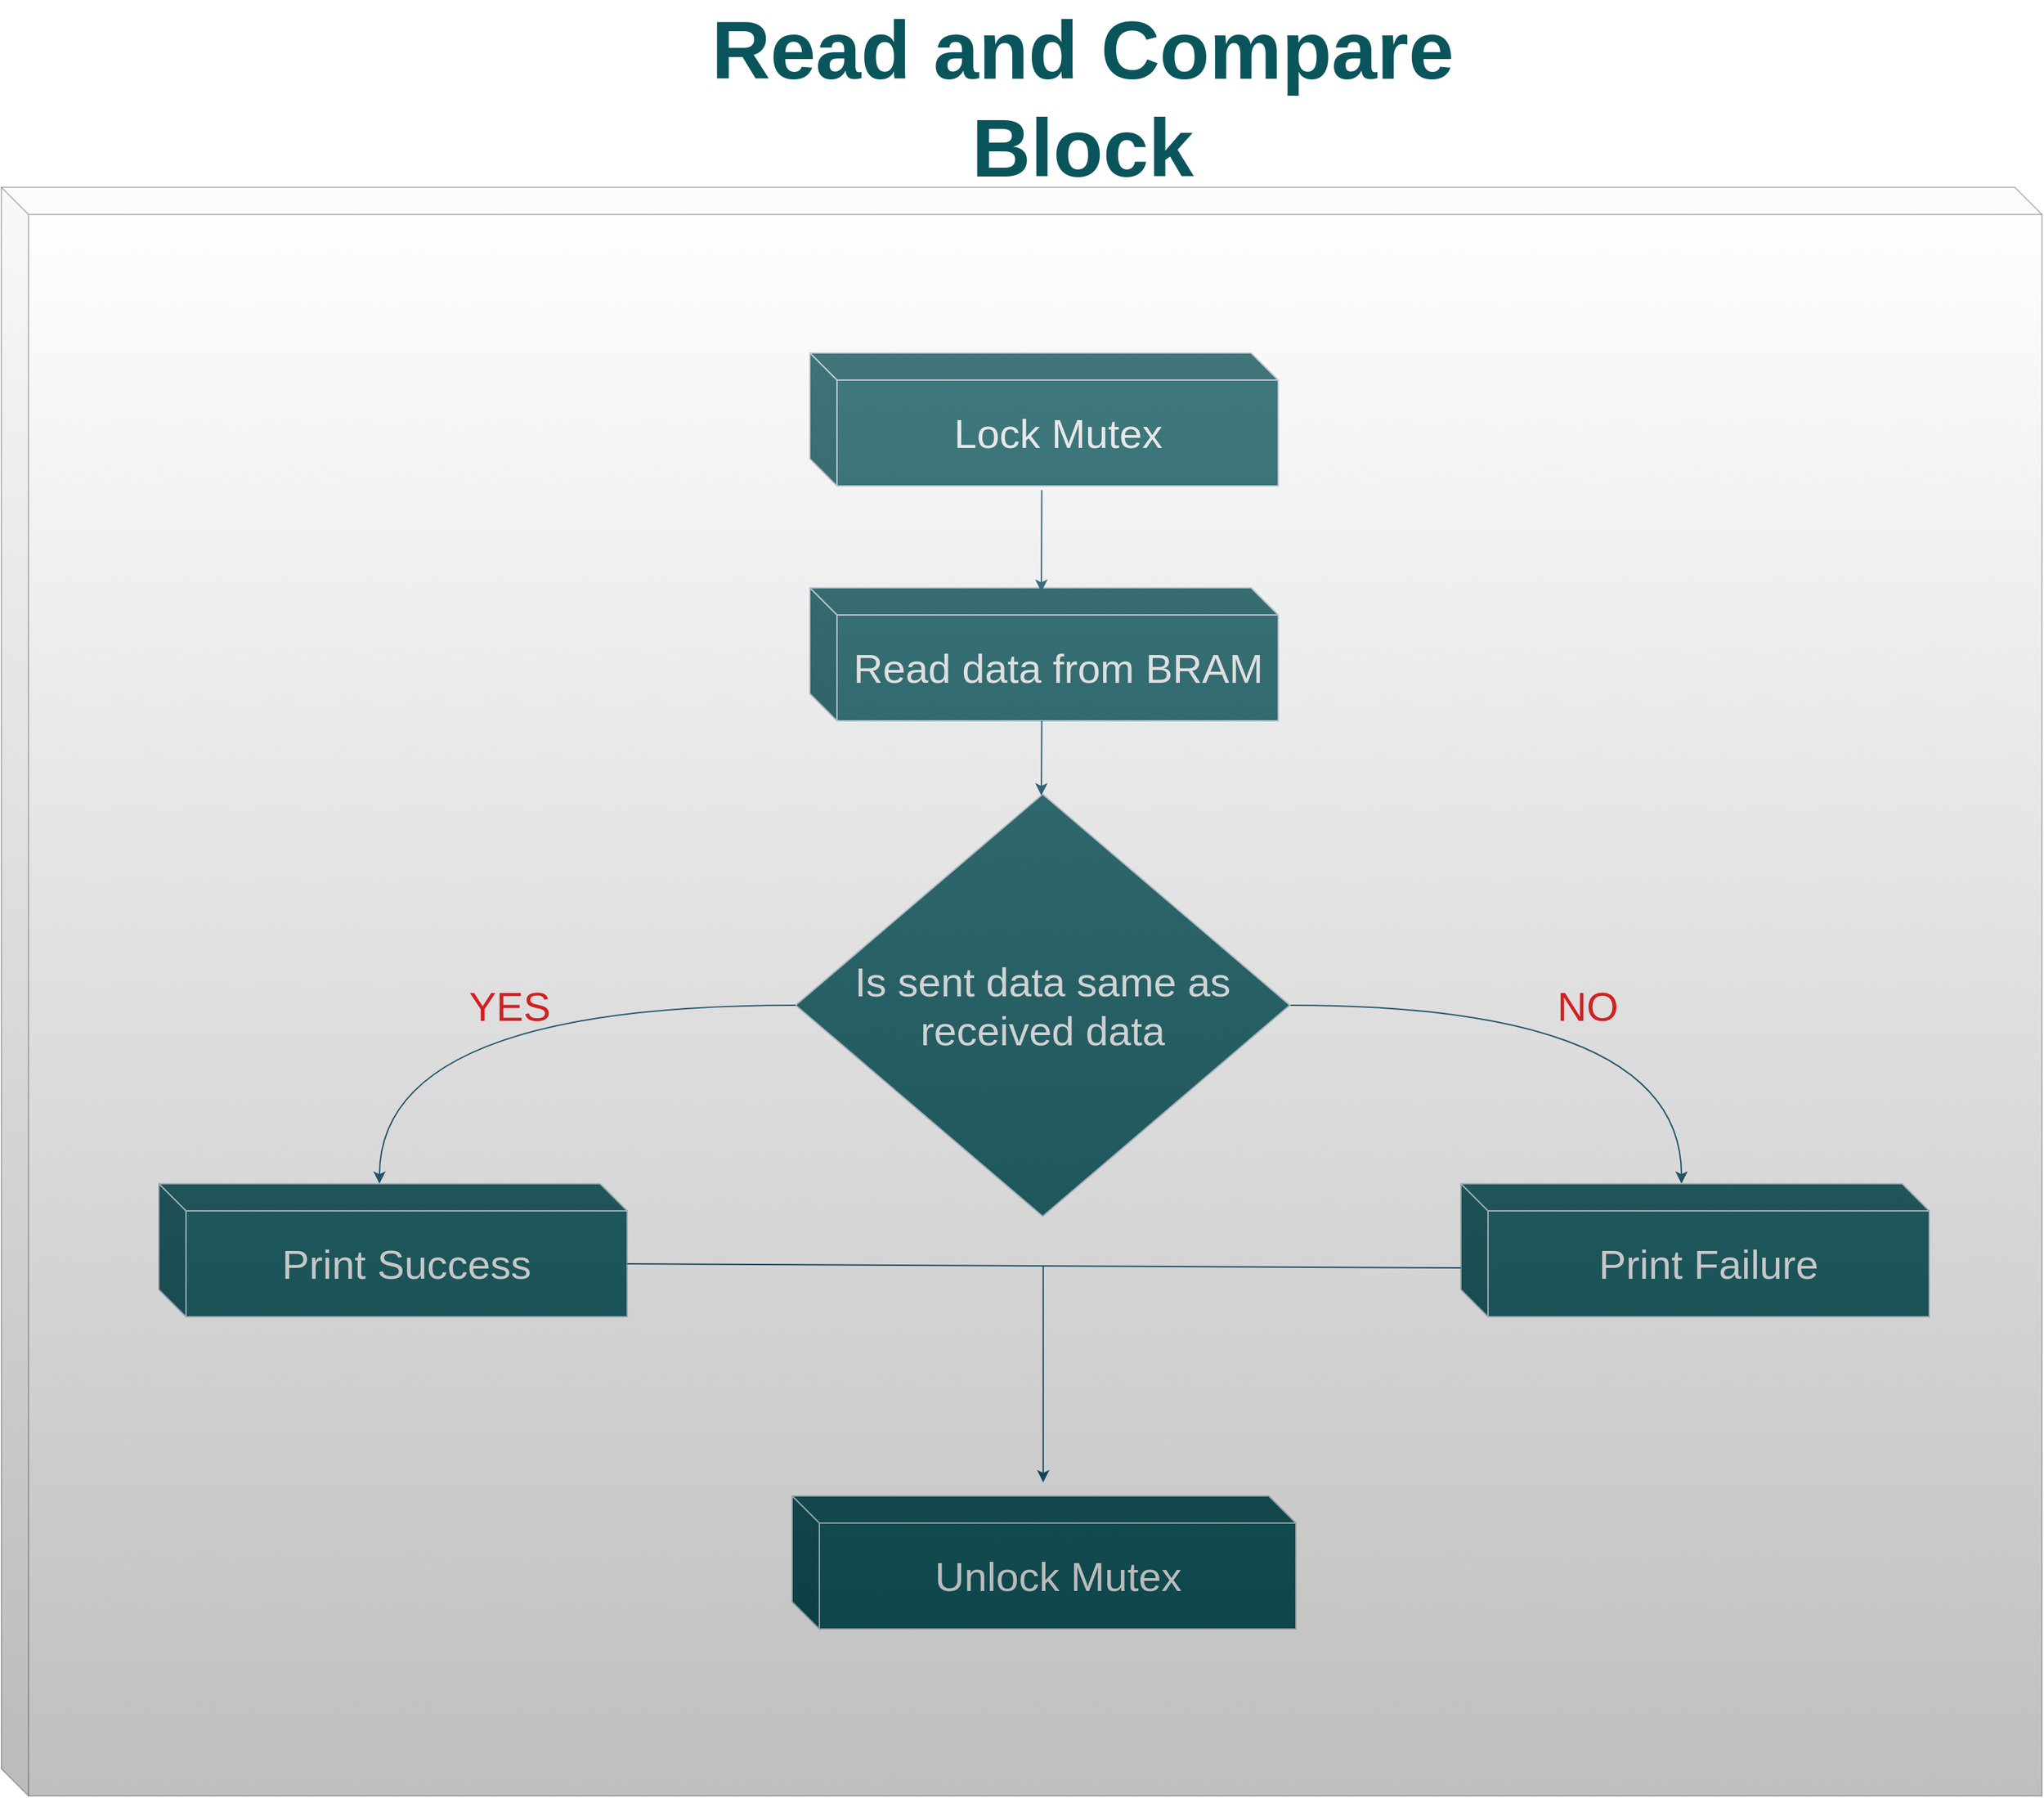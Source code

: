 <mxfile version="21.3.7" type="github">
  <diagram name="Page-1" id="NWF3Eid90m07Zp9LZsn0">
    <mxGraphModel dx="3025" dy="2215" grid="0" gridSize="10" guides="1" tooltips="1" connect="1" arrows="1" fold="1" page="0" pageScale="1" pageWidth="850" pageHeight="1100" background="#ffffff" math="0" shadow="0">
      <root>
        <mxCell id="0" />
        <mxCell id="1" parent="0" />
        <mxCell id="aUvwZGzup3Zl2crr3WL--2" value="&lt;font style=&quot;font-size: 30px;&quot;&gt;Lock Mutex&lt;br&gt;&lt;/font&gt;" style="shape=cube;whiteSpace=wrap;html=1;boundedLbl=1;backgroundOutline=1;darkOpacity=0.05;darkOpacity2=0.1;labelBackgroundColor=none;fillColor=#09555B;strokeColor=#BAC8D3;fontColor=#EEEEEE;" vertex="1" parent="1">
          <mxGeometry x="267.5" y="-232" width="345" height="98" as="geometry" />
        </mxCell>
        <mxCell id="aUvwZGzup3Zl2crr3WL--16" value="" style="curved=1;endArrow=classic;html=1;rounded=0;strokeColor=#0B4D6A;edgeStyle=orthogonalEdgeStyle;entryX=0;entryY=0;entryDx=162.5;entryDy=0;entryPerimeter=0;exitX=1;exitY=0.5;exitDx=0;exitDy=0;" edge="1" parent="1" source="aUvwZGzup3Zl2crr3WL--7" target="aUvwZGzup3Zl2crr3WL--4">
          <mxGeometry width="50" height="50" relative="1" as="geometry">
            <mxPoint x="583" y="248" as="sourcePoint" />
            <mxPoint x="928" y="375" as="targetPoint" />
          </mxGeometry>
        </mxCell>
        <mxCell id="aUvwZGzup3Zl2crr3WL--3" value="&lt;font style=&quot;font-size: 30px;&quot;&gt;Read data from BRAM&lt;br&gt;&lt;/font&gt;" style="shape=cube;whiteSpace=wrap;html=1;boundedLbl=1;backgroundOutline=1;darkOpacity=0.05;darkOpacity2=0.1;labelBackgroundColor=none;fillColor=#09555B;strokeColor=#BAC8D3;fontColor=#EEEEEE;" vertex="1" parent="1">
          <mxGeometry x="267.5" y="-59" width="345" height="98" as="geometry" />
        </mxCell>
        <mxCell id="aUvwZGzup3Zl2crr3WL--4" value="&lt;font style=&quot;font-size: 30px;&quot;&gt;Print Failure&lt;br&gt;&lt;/font&gt;" style="shape=cube;whiteSpace=wrap;html=1;boundedLbl=1;backgroundOutline=1;darkOpacity=0.05;darkOpacity2=0.1;labelBackgroundColor=none;fillColor=#09555B;strokeColor=#BAC8D3;fontColor=#EEEEEE;" vertex="1" parent="1">
          <mxGeometry x="747" y="380" width="345" height="98" as="geometry" />
        </mxCell>
        <mxCell id="aUvwZGzup3Zl2crr3WL--5" value="&lt;font style=&quot;font-size: 30px;&quot;&gt;Print Success&lt;br&gt;&lt;/font&gt;" style="shape=cube;whiteSpace=wrap;html=1;boundedLbl=1;backgroundOutline=1;darkOpacity=0.05;darkOpacity2=0.1;labelBackgroundColor=none;fillColor=#09555B;strokeColor=#BAC8D3;fontColor=#EEEEEE;" vertex="1" parent="1">
          <mxGeometry x="-212" y="380" width="345" height="98" as="geometry" />
        </mxCell>
        <mxCell id="aUvwZGzup3Zl2crr3WL--6" value="&lt;font style=&quot;font-size: 30px;&quot;&gt;Unlock Mutex&lt;br&gt;&lt;/font&gt;" style="shape=cube;whiteSpace=wrap;html=1;boundedLbl=1;backgroundOutline=1;darkOpacity=0.05;darkOpacity2=0.1;labelBackgroundColor=none;fillColor=#09555B;strokeColor=#BAC8D3;fontColor=#EEEEEE;" vertex="1" parent="1">
          <mxGeometry x="254.5" y="610" width="371" height="98" as="geometry" />
        </mxCell>
        <mxCell id="aUvwZGzup3Zl2crr3WL--7" value="&lt;div style=&quot;font-size: 30px;&quot;&gt;&lt;font style=&quot;font-size: 30px;&quot;&gt;Is sent data same as &lt;br&gt;&lt;/font&gt;&lt;/div&gt;&lt;div style=&quot;font-size: 30px;&quot;&gt;&lt;font style=&quot;font-size: 30px;&quot;&gt;received data&lt;/font&gt;&lt;/div&gt;" style="rhombus;whiteSpace=wrap;html=1;labelBackgroundColor=none;fillColor=#09555B;strokeColor=#BAC8D3;fontColor=#EEEEEE;" vertex="1" parent="1">
          <mxGeometry x="257" y="93" width="364" height="311" as="geometry" />
        </mxCell>
        <mxCell id="aUvwZGzup3Zl2crr3WL--11" value="" style="endArrow=none;html=1;rounded=0;strokeColor=#0B4D6A;entryX=0;entryY=0.633;entryDx=0;entryDy=0;entryPerimeter=0;exitX=0;exitY=0;exitDx=345;exitDy=59;exitPerimeter=0;" edge="1" parent="1" source="aUvwZGzup3Zl2crr3WL--5" target="aUvwZGzup3Zl2crr3WL--4">
          <mxGeometry width="50" height="50" relative="1" as="geometry">
            <mxPoint x="406" y="473" as="sourcePoint" />
            <mxPoint x="456" y="423" as="targetPoint" />
          </mxGeometry>
        </mxCell>
        <mxCell id="aUvwZGzup3Zl2crr3WL--12" value="" style="endArrow=classic;html=1;rounded=0;strokeColor=#0B4D6A;" edge="1" parent="1">
          <mxGeometry width="50" height="50" relative="1" as="geometry">
            <mxPoint x="439.38" y="440" as="sourcePoint" />
            <mxPoint x="439.38" y="600" as="targetPoint" />
          </mxGeometry>
        </mxCell>
        <mxCell id="aUvwZGzup3Zl2crr3WL--18" value="" style="curved=1;endArrow=classic;html=1;rounded=0;strokeColor=#0B4D6A;edgeStyle=orthogonalEdgeStyle;entryX=0;entryY=0;entryDx=162.5;entryDy=0;entryPerimeter=0;exitX=0;exitY=0.5;exitDx=0;exitDy=0;align=center;" edge="1" parent="1" source="aUvwZGzup3Zl2crr3WL--7" target="aUvwZGzup3Zl2crr3WL--5">
          <mxGeometry x="-0.0" width="50" height="50" relative="1" as="geometry">
            <mxPoint x="279" y="290" as="sourcePoint" />
            <mxPoint x="-10" y="159" as="targetPoint" />
            <mxPoint as="offset" />
          </mxGeometry>
        </mxCell>
        <mxCell id="aUvwZGzup3Zl2crr3WL--19" value="&lt;font style=&quot;font-size: 30px;&quot; color=&quot;#f00000&quot;&gt;YES&lt;/font&gt;" style="text;html=1;align=center;verticalAlign=middle;resizable=0;points=[];autosize=1;strokeColor=none;fillColor=none;fontColor=#EEEEEE;" vertex="1" parent="1">
          <mxGeometry x="6.5" y="225" width="78" height="48" as="geometry" />
        </mxCell>
        <mxCell id="aUvwZGzup3Zl2crr3WL--20" value="&lt;font style=&quot;font-size: 30px;&quot; color=&quot;#f00000&quot;&gt;NO&lt;/font&gt;" style="text;html=1;align=center;verticalAlign=middle;resizable=0;points=[];autosize=1;strokeColor=none;fillColor=none;fontColor=#EEEEEE;" vertex="1" parent="1">
          <mxGeometry x="808" y="225" width="63" height="48" as="geometry" />
        </mxCell>
        <mxCell id="aUvwZGzup3Zl2crr3WL--21" value="" style="endArrow=classic;html=1;rounded=0;strokeColor=#0B4D6A;" edge="1" parent="1">
          <mxGeometry width="50" height="50" relative="1" as="geometry">
            <mxPoint x="438.29" y="39" as="sourcePoint" />
            <mxPoint x="438" y="94" as="targetPoint" />
          </mxGeometry>
        </mxCell>
        <mxCell id="aUvwZGzup3Zl2crr3WL--22" value="" style="endArrow=classic;html=1;rounded=0;strokeColor=#0B4D6A;" edge="1" parent="1">
          <mxGeometry width="50" height="50" relative="1" as="geometry">
            <mxPoint x="438.29" y="-131" as="sourcePoint" />
            <mxPoint x="438" y="-56" as="targetPoint" />
          </mxGeometry>
        </mxCell>
        <mxCell id="aUvwZGzup3Zl2crr3WL--25" value="" style="shape=cube;whiteSpace=wrap;html=1;boundedLbl=1;backgroundOutline=1;darkOpacity=0.05;darkOpacity2=0.1;fillStyle=hatch;gradientColor=default;fillColor=default;gradientDirection=south;opacity=25;" vertex="1" parent="1">
          <mxGeometry x="-328" y="-354" width="1503" height="1185" as="geometry" />
        </mxCell>
        <mxCell id="aUvwZGzup3Zl2crr3WL--26" value="&lt;font color=&quot;#09555b&quot;&gt;&lt;b style=&quot;font-size: 60px;&quot;&gt;&lt;font style=&quot;font-size: 60px;&quot;&gt;&lt;font style=&quot;font-size: 60px;&quot;&gt;Read and Compare&lt;/font&gt; Block&lt;br&gt;&lt;/font&gt;&lt;/b&gt;&lt;/font&gt;" style="text;html=1;strokeColor=none;fillColor=none;align=center;verticalAlign=middle;whiteSpace=wrap;rounded=0;fontColor=#EEEEEE;" vertex="1" parent="1">
          <mxGeometry x="165" y="-464" width="607" height="89" as="geometry" />
        </mxCell>
      </root>
    </mxGraphModel>
  </diagram>
</mxfile>
